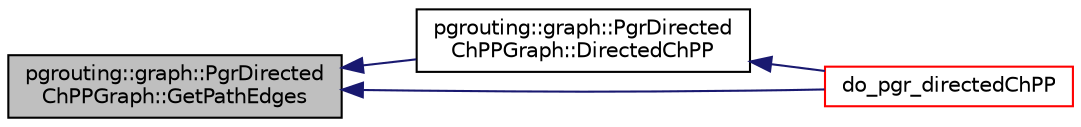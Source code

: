 digraph "pgrouting::graph::PgrDirectedChPPGraph::GetPathEdges"
{
  edge [fontname="Helvetica",fontsize="10",labelfontname="Helvetica",labelfontsize="10"];
  node [fontname="Helvetica",fontsize="10",shape=record];
  rankdir="LR";
  Node57 [label="pgrouting::graph::PgrDirected\lChPPGraph::GetPathEdges",height=0.2,width=0.4,color="black", fillcolor="grey75", style="filled", fontcolor="black"];
  Node57 -> Node58 [dir="back",color="midnightblue",fontsize="10",style="solid",fontname="Helvetica"];
  Node58 [label="pgrouting::graph::PgrDirected\lChPPGraph::DirectedChPP",height=0.2,width=0.4,color="black", fillcolor="white", style="filled",URL="$classpgrouting_1_1graph_1_1PgrDirectedChPPGraph.html#afaac34c3c700a7eb36ba9bd27ea2ca59"];
  Node58 -> Node59 [dir="back",color="midnightblue",fontsize="10",style="solid",fontname="Helvetica"];
  Node59 [label="do_pgr_directedChPP",height=0.2,width=0.4,color="red", fillcolor="white", style="filled",URL="$directedChPP__driver_8h.html#ab8d9c0e3fcfcc59b1de51dfdf2d073fc"];
  Node57 -> Node59 [dir="back",color="midnightblue",fontsize="10",style="solid",fontname="Helvetica"];
}
